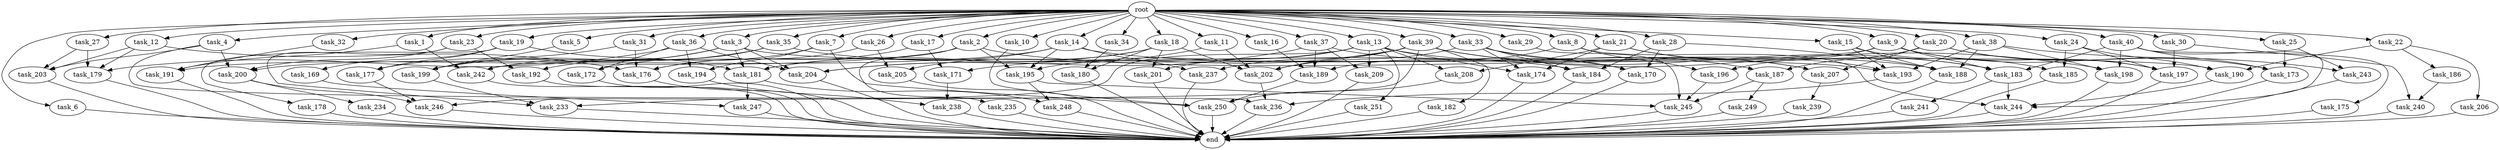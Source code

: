 digraph G {
  root [size="0.000000"];
  task_1 [size="10.240000"];
  task_2 [size="10.240000"];
  task_3 [size="10.240000"];
  task_4 [size="10.240000"];
  task_5 [size="10.240000"];
  task_6 [size="10.240000"];
  task_7 [size="10.240000"];
  task_8 [size="10.240000"];
  task_9 [size="10.240000"];
  task_10 [size="10.240000"];
  task_11 [size="10.240000"];
  task_12 [size="10.240000"];
  task_13 [size="10.240000"];
  task_14 [size="10.240000"];
  task_15 [size="10.240000"];
  task_16 [size="10.240000"];
  task_17 [size="10.240000"];
  task_18 [size="10.240000"];
  task_19 [size="10.240000"];
  task_20 [size="10.240000"];
  task_21 [size="10.240000"];
  task_22 [size="10.240000"];
  task_23 [size="10.240000"];
  task_24 [size="10.240000"];
  task_25 [size="10.240000"];
  task_26 [size="10.240000"];
  task_27 [size="10.240000"];
  task_28 [size="10.240000"];
  task_29 [size="10.240000"];
  task_30 [size="10.240000"];
  task_31 [size="10.240000"];
  task_32 [size="10.240000"];
  task_33 [size="10.240000"];
  task_34 [size="10.240000"];
  task_35 [size="10.240000"];
  task_36 [size="10.240000"];
  task_37 [size="10.240000"];
  task_38 [size="10.240000"];
  task_39 [size="10.240000"];
  task_40 [size="10.240000"];
  task_169 [size="6957847019.520000"];
  task_170 [size="8675833937.920000"];
  task_171 [size="2147483648.000000"];
  task_172 [size="8933531975.680000"];
  task_173 [size="14860586844.160000"];
  task_174 [size="6614249635.840000"];
  task_175 [size="3092376453.120000"];
  task_176 [size="13228499271.680000"];
  task_177 [size="11166914969.600000"];
  task_178 [size="6957847019.520000"];
  task_179 [size="12455405158.400000"];
  task_180 [size="3435973836.800000"];
  task_181 [size="18468359372.799999"];
  task_182 [size="1374389534.720000"];
  task_183 [size="12111807774.719999"];
  task_184 [size="5927054868.480000"];
  task_185 [size="11166914969.600000"];
  task_186 [size="5497558138.880000"];
  task_187 [size="8589934592.000000"];
  task_188 [size="22333829939.200001"];
  task_189 [size="14774687498.240000"];
  task_190 [size="13915694039.040001"];
  task_191 [size="2920577761.280000"];
  task_192 [size="4552665333.760000"];
  task_193 [size="17437567221.760002"];
  task_194 [size="12799002542.080000"];
  task_195 [size="8675833937.920000"];
  task_196 [size="8589934592.000000"];
  task_197 [size="17351667875.840000"];
  task_198 [size="11424613007.360001"];
  task_199 [size="21732534517.760002"];
  task_200 [size="6700148981.760000"];
  task_201 [size="6184752906.240000"];
  task_202 [size="11338713661.440001"];
  task_203 [size="6012954214.400001"];
  task_204 [size="21388937134.080002"];
  task_205 [size="6184752906.240000"];
  task_206 [size="5497558138.880000"];
  task_207 [size="8246337208.320000"];
  task_208 [size="5239860101.120000"];
  task_209 [size="6184752906.240000"];
  task_233 [size="2491081031.680000"];
  task_234 [size="8589934592.000000"];
  task_235 [size="1374389534.720000"];
  task_236 [size="9792525434.880001"];
  task_237 [size="5583457484.800000"];
  task_238 [size="7730941132.800000"];
  task_239 [size="5497558138.880000"];
  task_240 [size="2491081031.680000"];
  task_241 [size="773094113.280000"];
  task_242 [size="10479720202.240000"];
  task_243 [size="7730941132.800000"];
  task_244 [size="15547781611.520000"];
  task_245 [size="18554258718.720001"];
  task_246 [size="13056700579.840000"];
  task_247 [size="6270652252.160000"];
  task_248 [size="14087492730.880001"];
  task_249 [size="1374389534.720000"];
  task_250 [size="7473243095.040000"];
  task_251 [size="3092376453.120000"];
  end [size="0.000000"];

  root -> task_1 [size="1.000000"];
  root -> task_2 [size="1.000000"];
  root -> task_3 [size="1.000000"];
  root -> task_4 [size="1.000000"];
  root -> task_5 [size="1.000000"];
  root -> task_6 [size="1.000000"];
  root -> task_7 [size="1.000000"];
  root -> task_8 [size="1.000000"];
  root -> task_9 [size="1.000000"];
  root -> task_10 [size="1.000000"];
  root -> task_11 [size="1.000000"];
  root -> task_12 [size="1.000000"];
  root -> task_13 [size="1.000000"];
  root -> task_14 [size="1.000000"];
  root -> task_15 [size="1.000000"];
  root -> task_16 [size="1.000000"];
  root -> task_17 [size="1.000000"];
  root -> task_18 [size="1.000000"];
  root -> task_19 [size="1.000000"];
  root -> task_20 [size="1.000000"];
  root -> task_21 [size="1.000000"];
  root -> task_22 [size="1.000000"];
  root -> task_23 [size="1.000000"];
  root -> task_24 [size="1.000000"];
  root -> task_25 [size="1.000000"];
  root -> task_26 [size="1.000000"];
  root -> task_27 [size="1.000000"];
  root -> task_28 [size="1.000000"];
  root -> task_29 [size="1.000000"];
  root -> task_30 [size="1.000000"];
  root -> task_31 [size="1.000000"];
  root -> task_32 [size="1.000000"];
  root -> task_33 [size="1.000000"];
  root -> task_34 [size="1.000000"];
  root -> task_35 [size="1.000000"];
  root -> task_36 [size="1.000000"];
  root -> task_37 [size="1.000000"];
  root -> task_38 [size="1.000000"];
  root -> task_39 [size="1.000000"];
  root -> task_40 [size="1.000000"];
  task_1 -> task_191 [size="75497472.000000"];
  task_1 -> task_242 [size="75497472.000000"];
  task_2 -> task_191 [size="134217728.000000"];
  task_2 -> task_193 [size="134217728.000000"];
  task_2 -> task_195 [size="134217728.000000"];
  task_2 -> task_235 [size="134217728.000000"];
  task_3 -> task_177 [size="411041792.000000"];
  task_3 -> task_181 [size="411041792.000000"];
  task_3 -> task_190 [size="411041792.000000"];
  task_3 -> task_199 [size="411041792.000000"];
  task_3 -> task_204 [size="411041792.000000"];
  task_3 -> task_242 [size="411041792.000000"];
  task_4 -> task_200 [size="209715200.000000"];
  task_4 -> task_203 [size="209715200.000000"];
  task_4 -> task_236 [size="209715200.000000"];
  task_5 -> task_199 [size="838860800.000000"];
  task_6 -> end [size="1.000000"];
  task_7 -> task_192 [size="411041792.000000"];
  task_7 -> task_194 [size="411041792.000000"];
  task_7 -> task_250 [size="411041792.000000"];
  task_8 -> task_189 [size="301989888.000000"];
  task_8 -> task_196 [size="301989888.000000"];
  task_8 -> task_244 [size="301989888.000000"];
  task_9 -> task_173 [size="536870912.000000"];
  task_9 -> task_183 [size="536870912.000000"];
  task_9 -> task_196 [size="536870912.000000"];
  task_9 -> task_197 [size="536870912.000000"];
  task_9 -> task_242 [size="536870912.000000"];
  task_10 -> task_250 [size="209715200.000000"];
  task_11 -> task_202 [size="536870912.000000"];
  task_11 -> task_204 [size="536870912.000000"];
  task_12 -> task_176 [size="75497472.000000"];
  task_12 -> task_179 [size="75497472.000000"];
  task_12 -> task_203 [size="75497472.000000"];
  task_13 -> task_174 [size="301989888.000000"];
  task_13 -> task_187 [size="301989888.000000"];
  task_13 -> task_195 [size="301989888.000000"];
  task_13 -> task_201 [size="301989888.000000"];
  task_13 -> task_208 [size="301989888.000000"];
  task_13 -> task_209 [size="301989888.000000"];
  task_13 -> task_246 [size="301989888.000000"];
  task_13 -> task_251 [size="301989888.000000"];
  task_14 -> task_181 [size="411041792.000000"];
  task_14 -> task_188 [size="411041792.000000"];
  task_14 -> task_195 [size="411041792.000000"];
  task_14 -> task_200 [size="411041792.000000"];
  task_14 -> task_237 [size="411041792.000000"];
  task_15 -> task_185 [size="679477248.000000"];
  task_15 -> task_188 [size="679477248.000000"];
  task_15 -> task_193 [size="679477248.000000"];
  task_16 -> task_189 [size="838860800.000000"];
  task_17 -> task_171 [size="75497472.000000"];
  task_17 -> task_176 [size="75497472.000000"];
  task_18 -> task_180 [size="301989888.000000"];
  task_18 -> task_181 [size="301989888.000000"];
  task_18 -> task_201 [size="301989888.000000"];
  task_18 -> task_202 [size="301989888.000000"];
  task_18 -> task_205 [size="301989888.000000"];
  task_19 -> task_169 [size="679477248.000000"];
  task_19 -> task_177 [size="679477248.000000"];
  task_19 -> task_178 [size="679477248.000000"];
  task_19 -> task_181 [size="679477248.000000"];
  task_20 -> task_173 [size="536870912.000000"];
  task_20 -> task_187 [size="536870912.000000"];
  task_20 -> task_197 [size="536870912.000000"];
  task_20 -> task_207 [size="536870912.000000"];
  task_21 -> task_174 [size="209715200.000000"];
  task_21 -> task_183 [size="209715200.000000"];
  task_21 -> task_193 [size="209715200.000000"];
  task_21 -> task_208 [size="209715200.000000"];
  task_22 -> task_186 [size="536870912.000000"];
  task_22 -> task_190 [size="536870912.000000"];
  task_22 -> task_206 [size="536870912.000000"];
  task_23 -> task_192 [size="33554432.000000"];
  task_23 -> task_200 [size="33554432.000000"];
  task_23 -> task_233 [size="33554432.000000"];
  task_24 -> task_185 [size="411041792.000000"];
  task_24 -> task_190 [size="411041792.000000"];
  task_24 -> task_197 [size="411041792.000000"];
  task_25 -> task_173 [size="75497472.000000"];
  task_25 -> task_243 [size="75497472.000000"];
  task_26 -> task_176 [size="301989888.000000"];
  task_26 -> task_205 [size="301989888.000000"];
  task_27 -> task_179 [size="301989888.000000"];
  task_27 -> task_203 [size="301989888.000000"];
  task_28 -> task_170 [size="411041792.000000"];
  task_28 -> task_184 [size="411041792.000000"];
  task_28 -> task_188 [size="411041792.000000"];
  task_29 -> task_245 [size="536870912.000000"];
  task_30 -> task_197 [size="209715200.000000"];
  task_30 -> task_240 [size="209715200.000000"];
  task_31 -> task_176 [size="838860800.000000"];
  task_31 -> task_199 [size="838860800.000000"];
  task_32 -> task_191 [size="75497472.000000"];
  task_33 -> task_170 [size="134217728.000000"];
  task_33 -> task_174 [size="134217728.000000"];
  task_33 -> task_184 [size="134217728.000000"];
  task_33 -> task_202 [size="134217728.000000"];
  task_33 -> task_207 [size="134217728.000000"];
  task_34 -> task_180 [size="33554432.000000"];
  task_35 -> task_172 [size="33554432.000000"];
  task_35 -> task_184 [size="33554432.000000"];
  task_35 -> task_199 [size="33554432.000000"];
  task_36 -> task_172 [size="838860800.000000"];
  task_36 -> task_179 [size="838860800.000000"];
  task_36 -> task_194 [size="838860800.000000"];
  task_36 -> task_204 [size="838860800.000000"];
  task_37 -> task_170 [size="301989888.000000"];
  task_37 -> task_189 [size="301989888.000000"];
  task_37 -> task_204 [size="301989888.000000"];
  task_37 -> task_209 [size="301989888.000000"];
  task_38 -> task_188 [size="679477248.000000"];
  task_38 -> task_193 [size="679477248.000000"];
  task_38 -> task_198 [size="679477248.000000"];
  task_38 -> task_243 [size="679477248.000000"];
  task_39 -> task_171 [size="134217728.000000"];
  task_39 -> task_182 [size="134217728.000000"];
  task_39 -> task_183 [size="134217728.000000"];
  task_39 -> task_198 [size="134217728.000000"];
  task_39 -> task_202 [size="134217728.000000"];
  task_39 -> task_207 [size="134217728.000000"];
  task_39 -> task_233 [size="134217728.000000"];
  task_39 -> task_237 [size="134217728.000000"];
  task_40 -> task_173 [size="301989888.000000"];
  task_40 -> task_175 [size="301989888.000000"];
  task_40 -> task_183 [size="301989888.000000"];
  task_40 -> task_198 [size="301989888.000000"];
  task_40 -> task_244 [size="301989888.000000"];
  task_169 -> task_247 [size="75497472.000000"];
  task_170 -> end [size="1.000000"];
  task_171 -> task_238 [size="679477248.000000"];
  task_172 -> end [size="1.000000"];
  task_173 -> end [size="1.000000"];
  task_174 -> end [size="1.000000"];
  task_175 -> end [size="1.000000"];
  task_176 -> end [size="1.000000"];
  task_177 -> task_246 [size="134217728.000000"];
  task_178 -> end [size="1.000000"];
  task_179 -> end [size="1.000000"];
  task_180 -> end [size="1.000000"];
  task_181 -> task_247 [size="536870912.000000"];
  task_181 -> task_248 [size="536870912.000000"];
  task_182 -> end [size="1.000000"];
  task_183 -> task_241 [size="75497472.000000"];
  task_183 -> task_244 [size="75497472.000000"];
  task_184 -> end [size="1.000000"];
  task_185 -> end [size="1.000000"];
  task_186 -> task_240 [size="33554432.000000"];
  task_187 -> task_245 [size="134217728.000000"];
  task_187 -> task_249 [size="134217728.000000"];
  task_188 -> end [size="1.000000"];
  task_189 -> task_250 [size="75497472.000000"];
  task_190 -> task_244 [size="838860800.000000"];
  task_191 -> end [size="1.000000"];
  task_192 -> end [size="1.000000"];
  task_193 -> task_236 [size="536870912.000000"];
  task_194 -> task_238 [size="75497472.000000"];
  task_195 -> task_245 [size="838860800.000000"];
  task_195 -> task_248 [size="838860800.000000"];
  task_196 -> task_245 [size="301989888.000000"];
  task_197 -> end [size="1.000000"];
  task_198 -> end [size="1.000000"];
  task_199 -> task_233 [size="75497472.000000"];
  task_200 -> task_234 [size="838860800.000000"];
  task_200 -> task_246 [size="838860800.000000"];
  task_201 -> end [size="1.000000"];
  task_202 -> task_236 [size="209715200.000000"];
  task_203 -> end [size="1.000000"];
  task_204 -> end [size="1.000000"];
  task_205 -> end [size="1.000000"];
  task_206 -> end [size="1.000000"];
  task_207 -> task_239 [size="536870912.000000"];
  task_208 -> task_250 [size="33554432.000000"];
  task_209 -> end [size="1.000000"];
  task_233 -> end [size="1.000000"];
  task_234 -> end [size="1.000000"];
  task_235 -> end [size="1.000000"];
  task_236 -> end [size="1.000000"];
  task_237 -> end [size="1.000000"];
  task_238 -> end [size="1.000000"];
  task_239 -> end [size="1.000000"];
  task_240 -> end [size="1.000000"];
  task_241 -> end [size="1.000000"];
  task_242 -> end [size="1.000000"];
  task_243 -> end [size="1.000000"];
  task_244 -> end [size="1.000000"];
  task_245 -> end [size="1.000000"];
  task_246 -> end [size="1.000000"];
  task_247 -> end [size="1.000000"];
  task_248 -> end [size="1.000000"];
  task_249 -> end [size="1.000000"];
  task_250 -> end [size="1.000000"];
  task_251 -> end [size="1.000000"];
}
